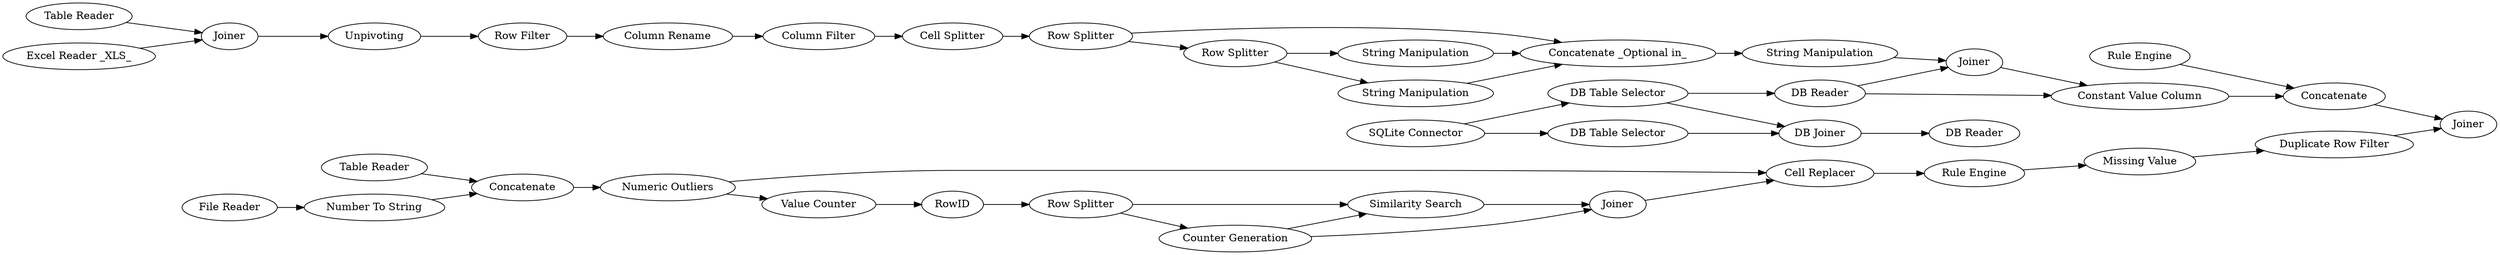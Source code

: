 digraph {
	"4297775885963723504_276" [label="Missing Value"]
	"106365057528121035_161" [label="Cell Splitter"]
	"2793549457445614428_288" [label="Table Reader"]
	"106365057528121035_168" [label="String Manipulation"]
	"2731685261422419879_295" [label=Joiner]
	"2793549457445614428_289" [label=Concatenate]
	"-882651376885598989_232" [label="Rule Engine"]
	"106365057528121035_163" [label="Row Splitter"]
	"4297775885963723504_307" [label="Row Splitter"]
	"-882651376885598989_231" [label="Constant Value Column"]
	"6088511813379999871_219" [label=Unpivoting]
	"-5885394393704706414_280" [label="DB Table Selector"]
	"-5885394393704706414_282" [label="DB Reader"]
	"-5885394393704706414_278" [label="SQLite Connector"]
	"5586237885896755968_285" [label="Table Reader"]
	"106365057528121035_162" [label="Row Splitter"]
	"2793549457445614428_300" [label="Number To String"]
	"2731685261422419879_297" [label=Joiner]
	"4297775885963723504_192" [label=Joiner]
	"4297775885963723504_291" [label="Value Counter"]
	"-5885394393704706414_281" [label="DB Joiner"]
	"6088511813379999871_221" [label="Column Filter"]
	"6088511813379999871_195" [label="Column Rename"]
	"106365057528121035_167" [label="String Manipulation"]
	"106365057528121035_165" [label="String Manipulation"]
	"4297775885963723504_301" [label="Rule Engine"]
	"4297775885963723504_299" [label="Duplicate Row Filter"]
	"5586237885896755968_286" [label="Excel Reader _XLS_"]
	"4297775885963723504_269" [label="Numeric Outliers"]
	"4297775885963723504_293" [label=RowID]
	"5586237885896755968_287" [label=Joiner]
	"-5885394393704706414_283" [label="DB Reader"]
	"4297775885963723504_187" [label="Similarity Search"]
	"6088511813379999871_220" [label="Row Filter"]
	"2793549457445614428_284" [label="File Reader"]
	"-5885394393704706414_279" [label="DB Table Selector"]
	"-882651376885598989_296" [label=Concatenate]
	"106365057528121035_166" [label="Concatenate _Optional in_"]
	"4297775885963723504_309" [label="Counter Generation"]
	"4297775885963723504_176" [label="Cell Replacer"]
	"-5885394393704706414_283" -> "-882651376885598989_231"
	"4297775885963723504_187" -> "4297775885963723504_192"
	"106365057528121035_163" -> "106365057528121035_167"
	"6088511813379999871_220" -> "6088511813379999871_195"
	"5586237885896755968_285" -> "5586237885896755968_287"
	"5586237885896755968_286" -> "5586237885896755968_287"
	"-5885394393704706414_283" -> "2731685261422419879_295"
	"4297775885963723504_309" -> "4297775885963723504_192"
	"-5885394393704706414_278" -> "-5885394393704706414_280"
	"106365057528121035_167" -> "106365057528121035_166"
	"106365057528121035_162" -> "106365057528121035_166"
	"106365057528121035_163" -> "106365057528121035_165"
	"4297775885963723504_307" -> "4297775885963723504_309"
	"-882651376885598989_231" -> "-882651376885598989_296"
	"2793549457445614428_288" -> "2793549457445614428_289"
	"106365057528121035_162" -> "106365057528121035_163"
	"-5885394393704706414_279" -> "-5885394393704706414_281"
	"-882651376885598989_296" -> "2731685261422419879_297"
	"4297775885963723504_192" -> "4297775885963723504_176"
	"-5885394393704706414_281" -> "-5885394393704706414_282"
	"4297775885963723504_301" -> "4297775885963723504_276"
	"106365057528121035_166" -> "106365057528121035_168"
	"6088511813379999871_195" -> "6088511813379999871_221"
	"4297775885963723504_307" -> "4297775885963723504_187"
	"4297775885963723504_309" -> "4297775885963723504_187"
	"4297775885963723504_269" -> "4297775885963723504_291"
	"6088511813379999871_219" -> "6088511813379999871_220"
	"2793549457445614428_289" -> "4297775885963723504_269"
	"4297775885963723504_291" -> "4297775885963723504_293"
	"4297775885963723504_276" -> "4297775885963723504_299"
	"4297775885963723504_176" -> "4297775885963723504_301"
	"6088511813379999871_221" -> "106365057528121035_161"
	"4297775885963723504_269" -> "4297775885963723504_176"
	"-5885394393704706414_279" -> "-5885394393704706414_283"
	"-882651376885598989_232" -> "-882651376885598989_296"
	"5586237885896755968_287" -> "6088511813379999871_219"
	"106365057528121035_165" -> "106365057528121035_166"
	"106365057528121035_161" -> "106365057528121035_162"
	"4297775885963723504_299" -> "2731685261422419879_297"
	"-5885394393704706414_278" -> "-5885394393704706414_279"
	"106365057528121035_168" -> "2731685261422419879_295"
	"2793549457445614428_284" -> "2793549457445614428_300"
	"2793549457445614428_300" -> "2793549457445614428_289"
	"-5885394393704706414_280" -> "-5885394393704706414_281"
	"4297775885963723504_293" -> "4297775885963723504_307"
	"2731685261422419879_295" -> "-882651376885598989_231"
	rankdir=LR
}
